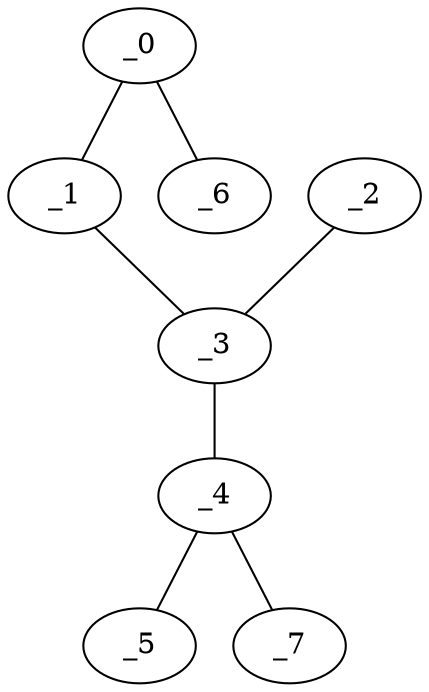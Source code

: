 graph HP1_0066 {
	_0	 [x="0.96",
		y="2.86"];
	_1	 [x="0.780962",
		y="0.587703"];
	_0 -- _1;
	_6	 [x="0.426764",
		y="0.485851"];
	_0 -- _6;
	_3	 [x="1.96076",
		y="3.32783"];
	_1 -- _3;
	_2	 [x="1.69221",
		y="0.634539"];
	_2 -- _3;
	_4	 [x="0.73",
		y="1.75"];
	_3 -- _4;
	_5	 [x="2.88928",
		y="1.17808"];
	_4 -- _5;
	_7	 [x="0.414842",
		y="2.32398"];
	_4 -- _7;
}

